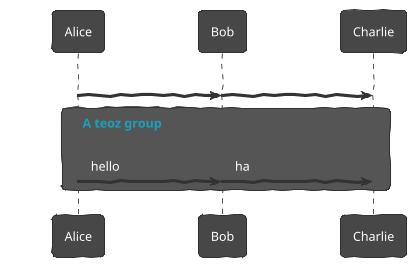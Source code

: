 ' Do not edit
' Theme Gallery
' autogenerated by script
'
@startuml
!theme sketchy
!pragma teoz true
Alice -> Bob : hello
& Bob -> Charlie : hi
group A teoz group
Alice -> Bob : hello
& Bob -> Charlie : ha
end
@enduml
